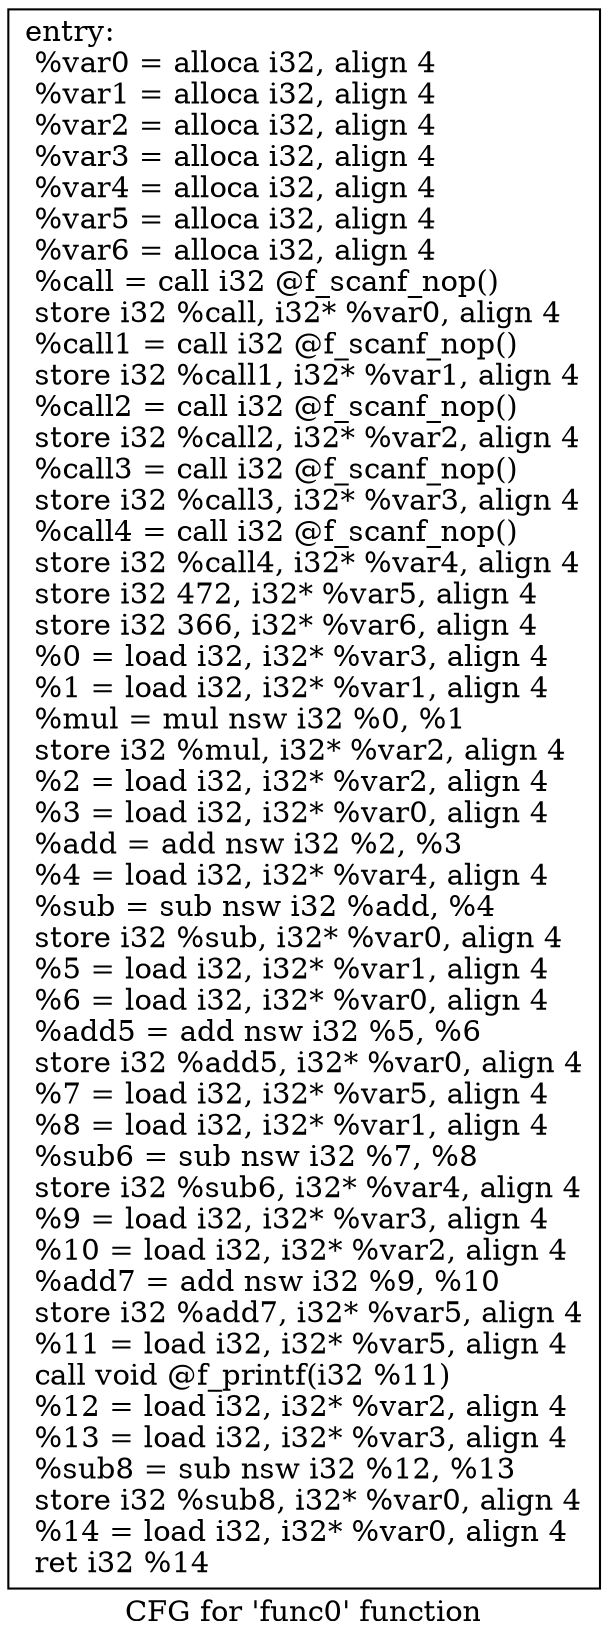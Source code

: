 digraph "CFG for 'func0' function" {
	label="CFG for 'func0' function";

	Node0x555e796382f0 [shape=record,label="{entry:\l  %var0 = alloca i32, align 4\l  %var1 = alloca i32, align 4\l  %var2 = alloca i32, align 4\l  %var3 = alloca i32, align 4\l  %var4 = alloca i32, align 4\l  %var5 = alloca i32, align 4\l  %var6 = alloca i32, align 4\l  %call = call i32 @f_scanf_nop()\l  store i32 %call, i32* %var0, align 4\l  %call1 = call i32 @f_scanf_nop()\l  store i32 %call1, i32* %var1, align 4\l  %call2 = call i32 @f_scanf_nop()\l  store i32 %call2, i32* %var2, align 4\l  %call3 = call i32 @f_scanf_nop()\l  store i32 %call3, i32* %var3, align 4\l  %call4 = call i32 @f_scanf_nop()\l  store i32 %call4, i32* %var4, align 4\l  store i32 472, i32* %var5, align 4\l  store i32 366, i32* %var6, align 4\l  %0 = load i32, i32* %var3, align 4\l  %1 = load i32, i32* %var1, align 4\l  %mul = mul nsw i32 %0, %1\l  store i32 %mul, i32* %var2, align 4\l  %2 = load i32, i32* %var2, align 4\l  %3 = load i32, i32* %var0, align 4\l  %add = add nsw i32 %2, %3\l  %4 = load i32, i32* %var4, align 4\l  %sub = sub nsw i32 %add, %4\l  store i32 %sub, i32* %var0, align 4\l  %5 = load i32, i32* %var1, align 4\l  %6 = load i32, i32* %var0, align 4\l  %add5 = add nsw i32 %5, %6\l  store i32 %add5, i32* %var0, align 4\l  %7 = load i32, i32* %var5, align 4\l  %8 = load i32, i32* %var1, align 4\l  %sub6 = sub nsw i32 %7, %8\l  store i32 %sub6, i32* %var4, align 4\l  %9 = load i32, i32* %var3, align 4\l  %10 = load i32, i32* %var2, align 4\l  %add7 = add nsw i32 %9, %10\l  store i32 %add7, i32* %var5, align 4\l  %11 = load i32, i32* %var5, align 4\l  call void @f_printf(i32 %11)\l  %12 = load i32, i32* %var2, align 4\l  %13 = load i32, i32* %var3, align 4\l  %sub8 = sub nsw i32 %12, %13\l  store i32 %sub8, i32* %var0, align 4\l  %14 = load i32, i32* %var0, align 4\l  ret i32 %14\l}"];
}
